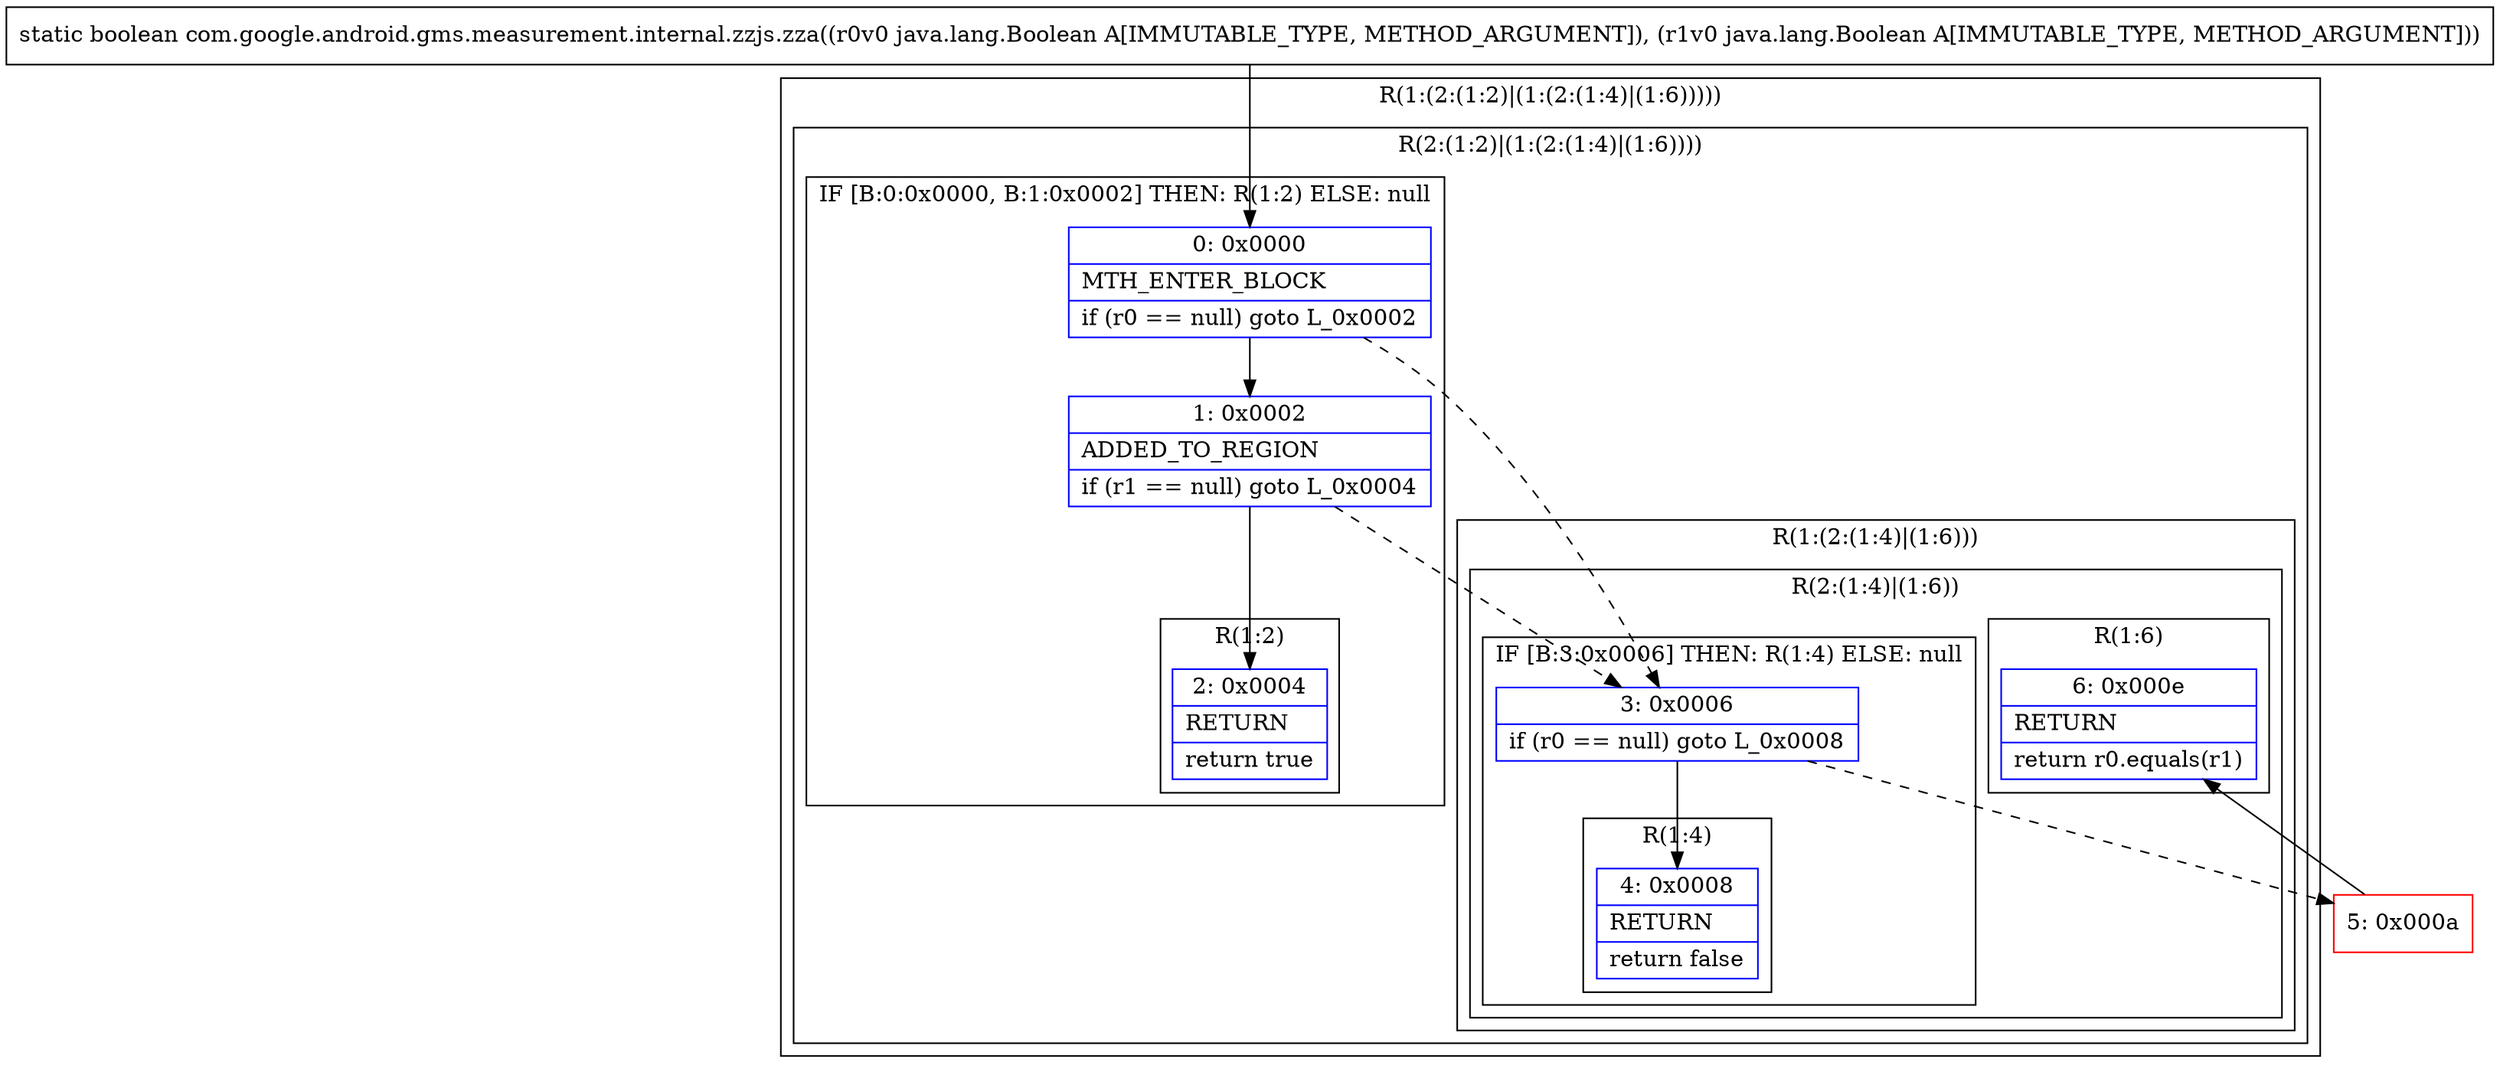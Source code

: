 digraph "CFG forcom.google.android.gms.measurement.internal.zzjs.zza(Ljava\/lang\/Boolean;Ljava\/lang\/Boolean;)Z" {
subgraph cluster_Region_517526228 {
label = "R(1:(2:(1:2)|(1:(2:(1:4)|(1:6)))))";
node [shape=record,color=blue];
subgraph cluster_Region_85208127 {
label = "R(2:(1:2)|(1:(2:(1:4)|(1:6))))";
node [shape=record,color=blue];
subgraph cluster_IfRegion_848102067 {
label = "IF [B:0:0x0000, B:1:0x0002] THEN: R(1:2) ELSE: null";
node [shape=record,color=blue];
Node_0 [shape=record,label="{0\:\ 0x0000|MTH_ENTER_BLOCK\l|if (r0 == null) goto L_0x0002\l}"];
Node_1 [shape=record,label="{1\:\ 0x0002|ADDED_TO_REGION\l|if (r1 == null) goto L_0x0004\l}"];
subgraph cluster_Region_7540784 {
label = "R(1:2)";
node [shape=record,color=blue];
Node_2 [shape=record,label="{2\:\ 0x0004|RETURN\l|return true\l}"];
}
}
subgraph cluster_Region_1483025560 {
label = "R(1:(2:(1:4)|(1:6)))";
node [shape=record,color=blue];
subgraph cluster_Region_2092205695 {
label = "R(2:(1:4)|(1:6))";
node [shape=record,color=blue];
subgraph cluster_IfRegion_653695936 {
label = "IF [B:3:0x0006] THEN: R(1:4) ELSE: null";
node [shape=record,color=blue];
Node_3 [shape=record,label="{3\:\ 0x0006|if (r0 == null) goto L_0x0008\l}"];
subgraph cluster_Region_1050475966 {
label = "R(1:4)";
node [shape=record,color=blue];
Node_4 [shape=record,label="{4\:\ 0x0008|RETURN\l|return false\l}"];
}
}
subgraph cluster_Region_1340868377 {
label = "R(1:6)";
node [shape=record,color=blue];
Node_6 [shape=record,label="{6\:\ 0x000e|RETURN\l|return r0.equals(r1)\l}"];
}
}
}
}
}
Node_5 [shape=record,color=red,label="{5\:\ 0x000a}"];
MethodNode[shape=record,label="{static boolean com.google.android.gms.measurement.internal.zzjs.zza((r0v0 java.lang.Boolean A[IMMUTABLE_TYPE, METHOD_ARGUMENT]), (r1v0 java.lang.Boolean A[IMMUTABLE_TYPE, METHOD_ARGUMENT])) }"];
MethodNode -> Node_0;
Node_0 -> Node_1;
Node_0 -> Node_3[style=dashed];
Node_1 -> Node_2;
Node_1 -> Node_3[style=dashed];
Node_3 -> Node_4;
Node_3 -> Node_5[style=dashed];
Node_5 -> Node_6;
}

